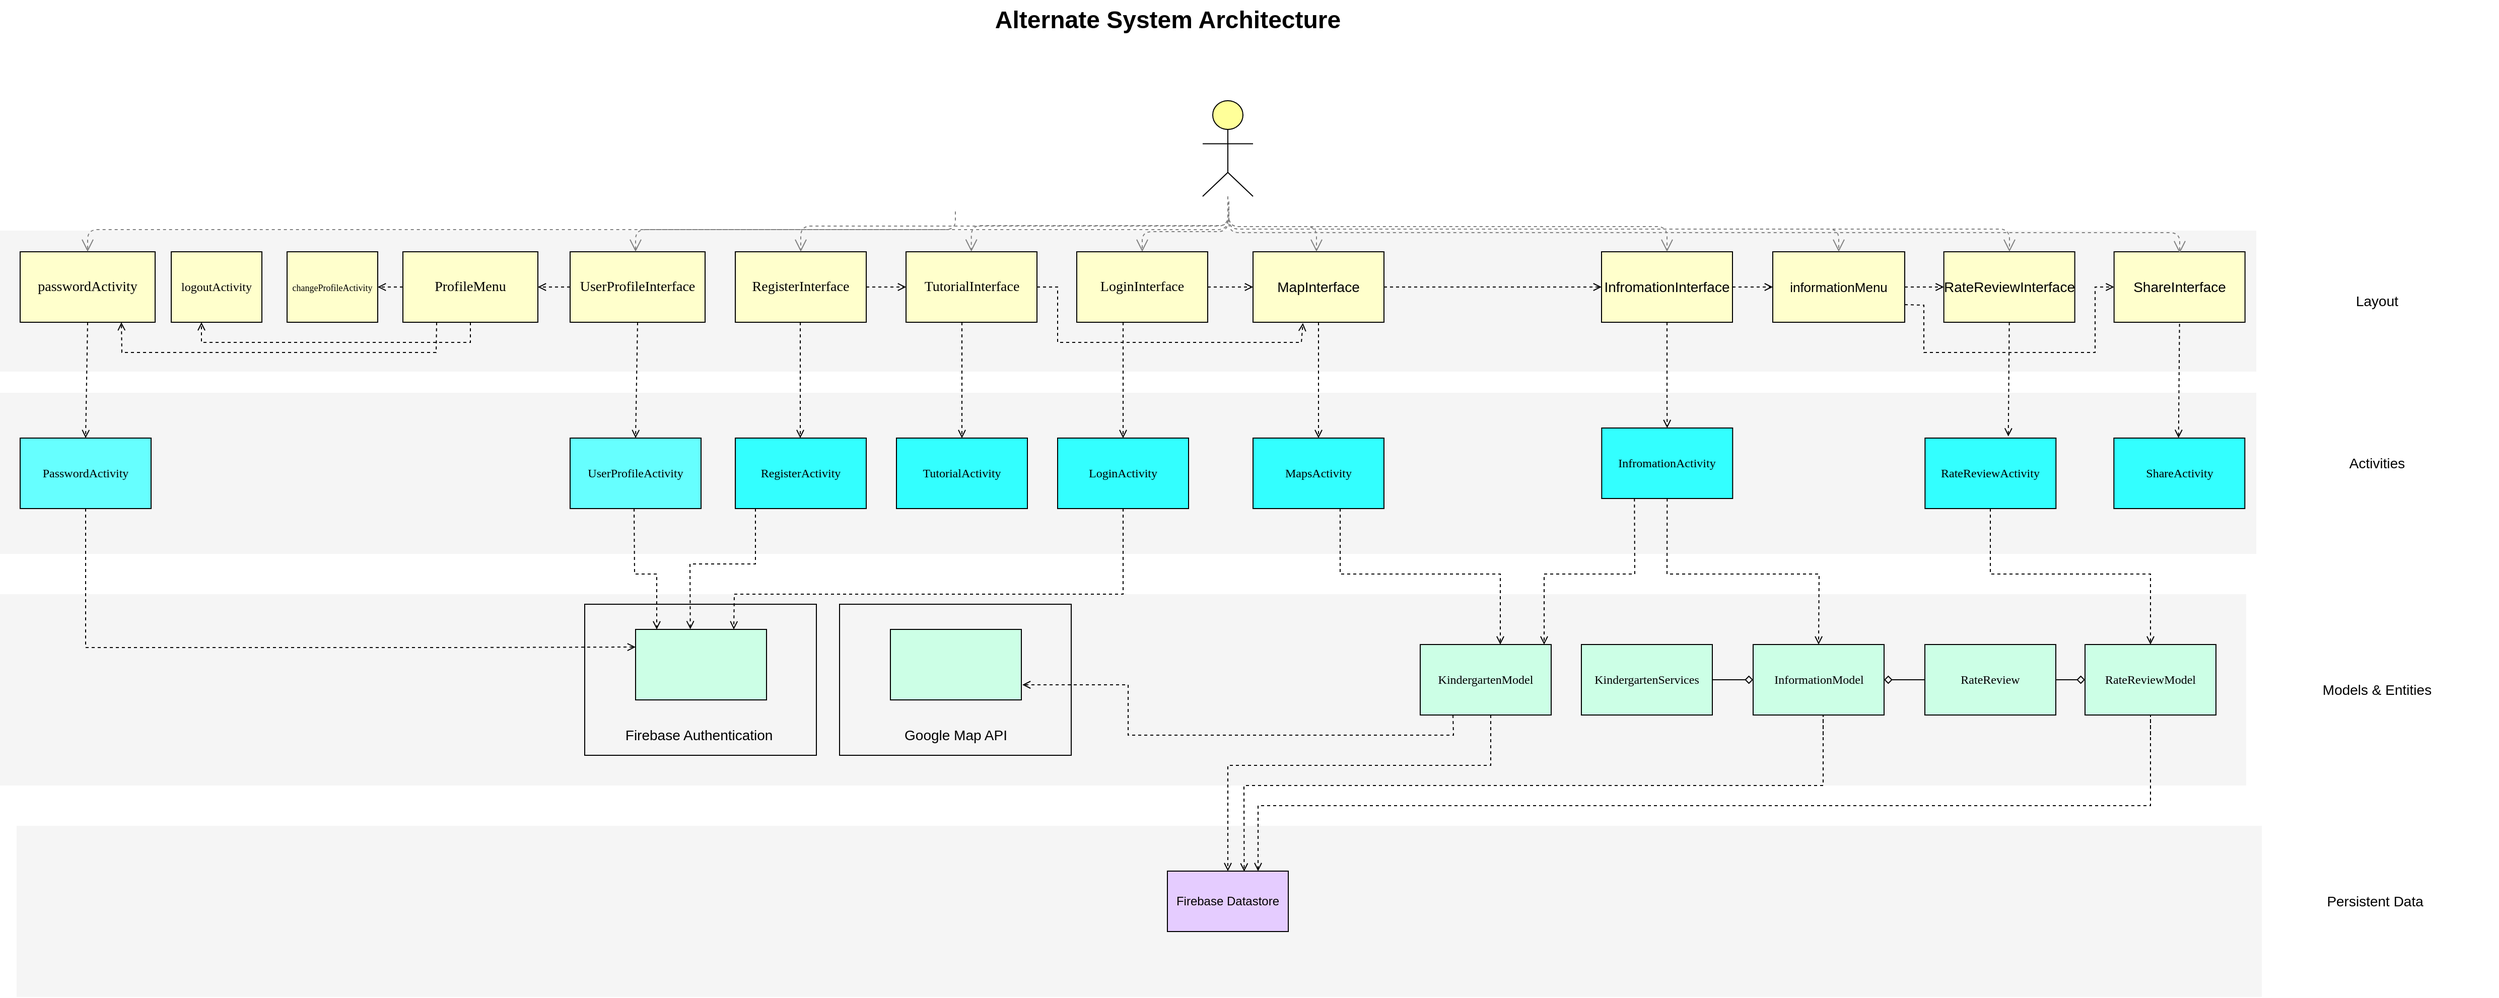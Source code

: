 <mxfile version="12.1.9" type="device" pages="1"><diagram name="Page-1" id="44bbcf24-548e-d532-59d3-359de5b44cbb"><mxGraphModel dx="3134.5" dy="747" grid="1" gridSize="10" guides="1" tooltips="1" connect="1" arrows="1" fold="1" page="1" pageScale="1.5" pageWidth="1169" pageHeight="826" background="none" math="0" shadow="0"><root><mxCell id="0" style=";html=1;"/><mxCell id="1" style=";html=1;" parent="0"/><mxCell id="6eae4fabf1afb631-36" value="" style="whiteSpace=wrap;html=1;strokeColor=none;strokeWidth=1;fillColor=#f5f5f5;fontSize=14;" parent="1" vertex="1"><mxGeometry x="-1700" y="670" width="2230" height="190" as="geometry"/></mxCell><mxCell id="6eae4fabf1afb631-35" value="" style="whiteSpace=wrap;html=1;strokeColor=none;strokeWidth=1;fillColor=#f5f5f5;fontSize=14;" parent="1" vertex="1"><mxGeometry x="-1700" y="470" width="2240" height="160" as="geometry"/></mxCell><mxCell id="6eae4fabf1afb631-34" value="" style="whiteSpace=wrap;html=1;strokeColor=none;strokeWidth=1;fillColor=#f5f5f5;fontSize=14;" parent="1" vertex="1"><mxGeometry x="-1700" y="309" width="2240" height="140" as="geometry"/></mxCell><mxCell id="6eae4fabf1afb631-29" value="Models &amp;amp; Entities" style="text;html=1;strokeColor=none;fillColor=none;align=center;verticalAlign=middle;whiteSpace=wrap;fontSize=14;" parent="1" vertex="1"><mxGeometry x="540" y="755" width="240" height="20" as="geometry"/></mxCell><mxCell id="6eae4fabf1afb631-30" value="Activities" style="text;html=1;strokeColor=none;fillColor=none;align=center;verticalAlign=middle;whiteSpace=wrap;fontSize=14;" parent="1" vertex="1"><mxGeometry x="540" y="530" width="240" height="20" as="geometry"/></mxCell><mxCell id="6eae4fabf1afb631-31" value="Layout" style="text;html=1;strokeColor=none;fillColor=none;align=center;verticalAlign=middle;whiteSpace=wrap;fontSize=14;" parent="1" vertex="1"><mxGeometry x="540" y="369" width="240" height="20" as="geometry"/></mxCell><mxCell id="6eae4fabf1afb631-33" style="edgeStyle=elbowEdgeStyle;rounded=1;elbow=vertical;html=1;dashed=1;startSize=10;endArrow=open;endFill=0;endSize=10;jettySize=auto;orthogonalLoop=1;strokeColor=#808080;fontSize=14;entryX=0.5;entryY=0;entryDx=0;entryDy=0;" parent="1" source="6eae4fabf1afb631-32" target="SpVC3gz6HpCtLTdUxY2t-2" edge="1"><mxGeometry relative="1" as="geometry"><mxPoint x="-648.5" y="330" as="targetPoint"/><Array as="points"><mxPoint x="-520" y="310"/></Array></mxGeometry></mxCell><mxCell id="6eae4fabf1afb631-32" value="" style="html=1;whiteSpace=wrap;fillColor=#ffff99;strokeColor=#000000;shape=mxgraph.archimate3.actor;fontSize=14;" parent="1" vertex="1"><mxGeometry x="-506" y="180" width="50" height="95" as="geometry"/></mxCell><mxCell id="6eae4fabf1afb631-37" value="Alternate System Architecture" style="text;strokeColor=none;fillColor=none;html=1;fontSize=24;fontStyle=1;verticalAlign=middle;align=center;" parent="1" vertex="1"><mxGeometry x="-1336" y="80" width="1590" height="40" as="geometry"/></mxCell><mxCell id="SpVC3gz6HpCtLTdUxY2t-2" value="&lt;span style=&quot;font-family: &amp;#34;times new roman&amp;#34; ; white-space: normal&quot;&gt;&lt;font style=&quot;font-size: 14px&quot;&gt;LoginInterface&lt;/font&gt;&lt;/span&gt;" style="rounded=0;whiteSpace=wrap;html=1;fillColor=#FFFFCC;strokeColor=#000000;" parent="1" vertex="1"><mxGeometry x="-631" y="330" width="130" height="70" as="geometry"/></mxCell><mxCell id="SpVC3gz6HpCtLTdUxY2t-3" value="&lt;font style=&quot;font-size: 14px&quot;&gt;MapInterface&lt;/font&gt;" style="rounded=0;whiteSpace=wrap;html=1;fillColor=#FFFFCC;strokeColor=#000000;" parent="1" vertex="1"><mxGeometry x="-456" y="330" width="130" height="70" as="geometry"/></mxCell><mxCell id="SpVC3gz6HpCtLTdUxY2t-6" value="&lt;font style=&quot;font-size: 14px&quot;&gt;InfromationInterface&lt;/font&gt;" style="rounded=0;whiteSpace=wrap;html=1;fillColor=#FFFFCC;strokeColor=#000000;" parent="1" vertex="1"><mxGeometry x="-110" y="330" width="130" height="70" as="geometry"/></mxCell><mxCell id="SpVC3gz6HpCtLTdUxY2t-7" value="&lt;font style=&quot;font-size: 13px&quot;&gt;informationMenu&lt;/font&gt;" style="rounded=0;whiteSpace=wrap;html=1;fillColor=#FFFFCC;strokeColor=#000000;" parent="1" vertex="1"><mxGeometry x="60" y="330" width="131" height="70" as="geometry"/></mxCell><mxCell id="SpVC3gz6HpCtLTdUxY2t-8" value="&lt;font face=&quot;Times New Roman&quot;&gt;&lt;span style=&quot;font-size: 14px&quot;&gt;RegisterInterface&lt;/span&gt;&lt;/font&gt;" style="rounded=0;whiteSpace=wrap;html=1;fillColor=#FFFFCC;strokeColor=#000000;" parent="1" vertex="1"><mxGeometry x="-970" y="330" width="130" height="70" as="geometry"/></mxCell><mxCell id="SpVC3gz6HpCtLTdUxY2t-11" value="&lt;font style=&quot;font-size: 14px&quot;&gt;UserProfileInterface&lt;/font&gt;" style="rounded=0;whiteSpace=wrap;html=1;fillColor=#FFFFCC;strokeColor=#000000;fontFamily=Times New Roman;" parent="1" vertex="1"><mxGeometry x="-1134" y="330" width="134" height="70" as="geometry"/></mxCell><mxCell id="SpVC3gz6HpCtLTdUxY2t-17" style="edgeStyle=elbowEdgeStyle;rounded=1;elbow=vertical;html=1;dashed=1;startSize=10;endArrow=open;endFill=0;endSize=10;jettySize=auto;orthogonalLoop=1;strokeColor=#808080;fontSize=14;entryX=0.5;entryY=0;entryDx=0;entryDy=0;" parent="1" source="6eae4fabf1afb631-32" target="SpVC3gz6HpCtLTdUxY2t-8" edge="1"><mxGeometry relative="1" as="geometry"><mxPoint x="-660.5" y="271.5" as="sourcePoint"/><mxPoint x="-920" y="326.5" as="targetPoint"/><Array as="points"><mxPoint x="-929.5" y="304.5"/></Array></mxGeometry></mxCell><mxCell id="SpVC3gz6HpCtLTdUxY2t-18" style="edgeStyle=elbowEdgeStyle;rounded=1;elbow=vertical;html=1;dashed=1;startSize=10;endArrow=open;endFill=0;endSize=10;jettySize=auto;orthogonalLoop=1;strokeColor=#808080;fontSize=14;entryX=0.5;entryY=0;entryDx=0;entryDy=0;" parent="1" source="6eae4fabf1afb631-32" edge="1"><mxGeometry relative="1" as="geometry"><mxPoint x="-809.5" y="275" as="sourcePoint"/><mxPoint x="-1069" y="330" as="targetPoint"/><Array as="points"><mxPoint x="-1078.5" y="308"/></Array></mxGeometry></mxCell><mxCell id="SpVC3gz6HpCtLTdUxY2t-25" style="edgeStyle=elbowEdgeStyle;rounded=1;elbow=vertical;html=1;dashed=1;startSize=10;endArrow=open;endFill=0;endSize=10;jettySize=auto;orthogonalLoop=1;strokeColor=#808080;fontSize=14;entryX=0.5;entryY=0;entryDx=0;entryDy=0;" parent="1" edge="1"><mxGeometry relative="1" as="geometry"><mxPoint x="-480" y="280" as="sourcePoint"/><mxPoint x="-45" y="330" as="targetPoint"/><Array as="points"/></mxGeometry></mxCell><mxCell id="SpVC3gz6HpCtLTdUxY2t-26" style="edgeStyle=elbowEdgeStyle;rounded=1;elbow=vertical;html=1;dashed=1;startSize=10;endArrow=open;endFill=0;endSize=10;jettySize=auto;orthogonalLoop=1;strokeColor=#808080;fontSize=14;entryX=0.5;entryY=0;entryDx=0;entryDy=0;" parent="1" target="SpVC3gz6HpCtLTdUxY2t-7" edge="1"><mxGeometry relative="1" as="geometry"><mxPoint x="-480" y="285" as="sourcePoint"/><mxPoint x="106.5" y="330" as="targetPoint"/><Array as="points"/></mxGeometry></mxCell><mxCell id="SpVC3gz6HpCtLTdUxY2t-30" value="" style="endArrow=open;html=1;fontFamily=Times New Roman;exitX=1;exitY=0.5;exitDx=0;exitDy=0;entryX=0;entryY=0.5;entryDx=0;entryDy=0;endFill=0;dashed=1;" parent="1" source="SpVC3gz6HpCtLTdUxY2t-2" target="SpVC3gz6HpCtLTdUxY2t-3" edge="1"><mxGeometry width="50" height="50" relative="1" as="geometry"><mxPoint x="-680" y="390" as="sourcePoint"/><mxPoint x="-630" y="340" as="targetPoint"/></mxGeometry></mxCell><mxCell id="SpVC3gz6HpCtLTdUxY2t-35" value="" style="endArrow=open;html=1;fontFamily=Times New Roman;entryX=0;entryY=0.5;entryDx=0;entryDy=0;endFill=0;dashed=1;exitX=1;exitY=0.5;exitDx=0;exitDy=0;" parent="1" source="SpVC3gz6HpCtLTdUxY2t-6" target="SpVC3gz6HpCtLTdUxY2t-7" edge="1"><mxGeometry width="50" height="50" relative="1" as="geometry"><mxPoint x="20" y="365" as="sourcePoint"/><mxPoint x="-100" y="379" as="targetPoint"/></mxGeometry></mxCell><mxCell id="SpVC3gz6HpCtLTdUxY2t-37" value="" style="endArrow=open;html=1;dashed=1;fontFamily=Times New Roman;entryX=0.381;entryY=1.01;entryDx=0;entryDy=0;exitX=1;exitY=0.5;exitDx=0;exitDy=0;endFill=0;rounded=0;entryPerimeter=0;" parent="1" source="Uo9-FVcWX413zigEfYaq-47" target="SpVC3gz6HpCtLTdUxY2t-3" edge="1"><mxGeometry width="50" height="50" relative="1" as="geometry"><mxPoint x="-870" y="390" as="sourcePoint"/><mxPoint x="-820" y="340" as="targetPoint"/><Array as="points"><mxPoint x="-650" y="365"/><mxPoint x="-650" y="420"/><mxPoint x="-581" y="420"/><mxPoint x="-408" y="420"/></Array></mxGeometry></mxCell><mxCell id="SpVC3gz6HpCtLTdUxY2t-38" value="UserProfileActivity" style="rounded=0;whiteSpace=wrap;html=1;fillColor=#66FFFF;strokeColor=#000000;fontFamily=Times New Roman;" parent="1" vertex="1"><mxGeometry x="-1134" y="515" width="130" height="70" as="geometry"/></mxCell><mxCell id="SpVC3gz6HpCtLTdUxY2t-39" value="RegisterActivity" style="rounded=0;whiteSpace=wrap;html=1;fillColor=#33FFFF;strokeColor=#000000;fontFamily=Times New Roman;" parent="1" vertex="1"><mxGeometry x="-970" y="515" width="130" height="70" as="geometry"/></mxCell><mxCell id="SpVC3gz6HpCtLTdUxY2t-40" value="LoginActivity" style="rounded=0;whiteSpace=wrap;html=1;fillColor=#33FFFF;strokeColor=#000000;fontFamily=Times New Roman;" parent="1" vertex="1"><mxGeometry x="-650" y="515" width="130" height="70" as="geometry"/></mxCell><mxCell id="SpVC3gz6HpCtLTdUxY2t-41" value="MapsActivity" style="rounded=0;whiteSpace=wrap;html=1;fillColor=#33FFFF;strokeColor=#000000;fontFamily=Times New Roman;" parent="1" vertex="1"><mxGeometry x="-456" y="515" width="130" height="70" as="geometry"/></mxCell><mxCell id="SpVC3gz6HpCtLTdUxY2t-44" value="InfromationActivity" style="rounded=0;whiteSpace=wrap;html=1;fillColor=#33FFFF;strokeColor=#000000;fontFamily=Times New Roman;" parent="1" vertex="1"><mxGeometry x="-109.833" y="505" width="130" height="70" as="geometry"/></mxCell><mxCell id="SpVC3gz6HpCtLTdUxY2t-45" value="RateReviewActivity" style="rounded=0;whiteSpace=wrap;html=1;fillColor=#33FFFF;strokeColor=#000000;fontFamily=Times New Roman;" parent="1" vertex="1"><mxGeometry x="211.167" y="515" width="130" height="70" as="geometry"/></mxCell><mxCell id="SpVC3gz6HpCtLTdUxY2t-46" value="" style="endArrow=open;html=1;dashed=1;fontFamily=Times New Roman;entryX=0.5;entryY=0;entryDx=0;entryDy=0;exitX=0.5;exitY=1;exitDx=0;exitDy=0;endFill=0;" parent="1" source="SpVC3gz6HpCtLTdUxY2t-11" target="SpVC3gz6HpCtLTdUxY2t-38" edge="1"><mxGeometry width="50" height="50" relative="1" as="geometry"><mxPoint x="-1100" y="440" as="sourcePoint"/><mxPoint x="-1050" y="390" as="targetPoint"/></mxGeometry></mxCell><mxCell id="SpVC3gz6HpCtLTdUxY2t-47" value="" style="endArrow=open;html=1;dashed=1;fontFamily=Times New Roman;entryX=0.5;entryY=0;entryDx=0;entryDy=0;exitX=0.5;exitY=1;exitDx=0;exitDy=0;endFill=0;" parent="1" edge="1"><mxGeometry width="50" height="50" relative="1" as="geometry"><mxPoint x="-905.5" y="400" as="sourcePoint"/><mxPoint x="-905.5" y="515" as="targetPoint"/></mxGeometry></mxCell><mxCell id="SpVC3gz6HpCtLTdUxY2t-48" value="" style="endArrow=open;html=1;dashed=1;fontFamily=Times New Roman;entryX=0.5;entryY=0;entryDx=0;entryDy=0;endFill=0;rounded=0;" parent="1" edge="1" target="SpVC3gz6HpCtLTdUxY2t-40"><mxGeometry width="50" height="50" relative="1" as="geometry"><mxPoint x="-585" y="400" as="sourcePoint"/><mxPoint x="-741.5" y="515" as="targetPoint"/><Array as="points"/></mxGeometry></mxCell><mxCell id="SpVC3gz6HpCtLTdUxY2t-49" value="" style="endArrow=open;html=1;dashed=1;fontFamily=Times New Roman;entryX=0.5;entryY=0;entryDx=0;entryDy=0;exitX=0.5;exitY=1;exitDx=0;exitDy=0;endFill=0;rounded=0;" parent="1" target="SpVC3gz6HpCtLTdUxY2t-41" edge="1" source="SpVC3gz6HpCtLTdUxY2t-3"><mxGeometry width="50" height="50" relative="1" as="geometry"><mxPoint x="-556.5" y="400" as="sourcePoint"/><mxPoint x="-556.5" y="515" as="targetPoint"/><Array as="points"/></mxGeometry></mxCell><mxCell id="SpVC3gz6HpCtLTdUxY2t-60" value="" style="endArrow=open;html=1;dashed=1;fontFamily=Times New Roman;endFill=0;exitX=0.5;exitY=1;exitDx=0;exitDy=0;rounded=0;entryX=0.5;entryY=0;entryDx=0;entryDy=0;" parent="1" source="SpVC3gz6HpCtLTdUxY2t-6" edge="1" target="SpVC3gz6HpCtLTdUxY2t-44"><mxGeometry width="50" height="50" relative="1" as="geometry"><mxPoint x="104.5" y="400" as="sourcePoint"/><mxPoint x="104.5" y="514" as="targetPoint"/><Array as="points"><mxPoint x="-45" y="480"/></Array></mxGeometry></mxCell><mxCell id="SpVC3gz6HpCtLTdUxY2t-62" value="" style="endArrow=open;html=1;dashed=1;fontFamily=Times New Roman;endFill=0;rounded=0;exitX=0.5;exitY=1;exitDx=0;exitDy=0;entryX=0.636;entryY=-0.024;entryDx=0;entryDy=0;entryPerimeter=0;" parent="1" edge="1" target="SpVC3gz6HpCtLTdUxY2t-45" source="Uo9-FVcWX413zigEfYaq-63"><mxGeometry width="50" height="50" relative="1" as="geometry"><mxPoint x="191" y="390" as="sourcePoint"/><mxPoint x="275.5" y="515" as="targetPoint"/><Array as="points"/></mxGeometry></mxCell><mxCell id="SpVC3gz6HpCtLTdUxY2t-71" value="KindergartenModel" style="rounded=0;whiteSpace=wrap;html=1;fillColor=#CCFFE6;strokeColor=#000000;fontFamily=Times New Roman;" parent="1" vertex="1"><mxGeometry x="-290" y="720" width="130" height="70" as="geometry"/></mxCell><mxCell id="SpVC3gz6HpCtLTdUxY2t-73" value="InformationModel" style="rounded=0;whiteSpace=wrap;html=1;fillColor=#CCFFE6;strokeColor=#000000;fontFamily=Times New Roman;" parent="1" vertex="1"><mxGeometry x="40.5" y="720" width="130" height="70" as="geometry"/></mxCell><mxCell id="SpVC3gz6HpCtLTdUxY2t-74" value="RateReview" style="rounded=0;whiteSpace=wrap;html=1;fillColor=#CCFFE6;strokeColor=#000000;fontFamily=Times New Roman;" parent="1" vertex="1"><mxGeometry x="211" y="720" width="130" height="70" as="geometry"/></mxCell><mxCell id="IMlPqAaCap8yfcJgRD1g-1" value="" style="whiteSpace=wrap;html=1;strokeColor=none;strokeWidth=1;fillColor=#f5f5f5;fontSize=14;" parent="1" vertex="1"><mxGeometry x="-1683.5" y="900" width="2229" height="170" as="geometry"/></mxCell><mxCell id="IMlPqAaCap8yfcJgRD1g-2" value="Firebase Datastore" style="rounded=0;whiteSpace=wrap;html=1;fillColor=#E5CCFF;" parent="1" vertex="1"><mxGeometry x="-541" y="945" width="120" height="60" as="geometry"/></mxCell><mxCell id="IMlPqAaCap8yfcJgRD1g-4" value="" style="endArrow=open;html=1;dashed=1;fontFamily=Times New Roman;entryX=0.25;entryY=0;entryDx=0;entryDy=0;endFill=0;rounded=0;" parent="1" edge="1"><mxGeometry width="50" height="50" relative="1" as="geometry"><mxPoint x="-220" y="790" as="sourcePoint"/><mxPoint x="-481" y="945" as="targetPoint"/><Array as="points"><mxPoint x="-220" y="840"/><mxPoint x="-390" y="840"/><mxPoint x="-481" y="840"/></Array></mxGeometry></mxCell><mxCell id="IMlPqAaCap8yfcJgRD1g-5" value="" style="endArrow=open;html=1;dashed=1;fontFamily=Times New Roman;entryX=0.635;entryY=0.006;entryDx=0;entryDy=0;endFill=0;rounded=0;entryPerimeter=0;" parent="1" target="IMlPqAaCap8yfcJgRD1g-2" edge="1"><mxGeometry width="50" height="50" relative="1" as="geometry"><mxPoint x="110" y="810" as="sourcePoint"/><mxPoint x="-151" y="965" as="targetPoint"/><Array as="points"><mxPoint x="110" y="790"/><mxPoint x="110" y="810"/><mxPoint x="110" y="860"/><mxPoint x="-60" y="860"/><mxPoint x="-465" y="860"/></Array></mxGeometry></mxCell><mxCell id="Uo9-FVcWX413zigEfYaq-1" value="Persistent Data&amp;nbsp;" style="text;html=1;strokeColor=none;fillColor=none;align=center;verticalAlign=middle;whiteSpace=wrap;fontSize=14;" vertex="1" parent="1"><mxGeometry x="540" y="965" width="240" height="20" as="geometry"/></mxCell><mxCell id="Uo9-FVcWX413zigEfYaq-8" value="" style="whiteSpace=wrap;html=1;strokeColor=#000000;strokeWidth=1;fillColor=#f5f5f5;fontSize=14;perimeterSpacing=0;" vertex="1" parent="1"><mxGeometry x="-1119.5" y="680" width="230" height="150" as="geometry"/></mxCell><mxCell id="Uo9-FVcWX413zigEfYaq-9" value="Firebase Authentication&amp;nbsp;" style="text;html=1;strokeColor=none;fillColor=none;align=center;verticalAlign=middle;whiteSpace=wrap;fontSize=14;" vertex="1" parent="1"><mxGeometry x="-1124.5" y="800" width="240" height="20" as="geometry"/></mxCell><mxCell id="Uo9-FVcWX413zigEfYaq-11" value="" style="rounded=0;whiteSpace=wrap;html=1;fillColor=#CCFFE6;strokeColor=#000000;fontFamily=Times New Roman;" vertex="1" parent="1"><mxGeometry x="-1069" y="705" width="130" height="70" as="geometry"/></mxCell><mxCell id="Uo9-FVcWX413zigEfYaq-12" value="" style="endArrow=open;html=1;dashed=1;fontFamily=Times New Roman;exitX=0.5;exitY=1;exitDx=0;exitDy=0;endFill=0;rounded=0;" edge="1" parent="1"><mxGeometry width="50" height="50" relative="1" as="geometry"><mxPoint x="-1070.5" y="585" as="sourcePoint"/><mxPoint x="-1048" y="705" as="targetPoint"/><Array as="points"><mxPoint x="-1070" y="650"/><mxPoint x="-1048" y="650"/></Array></mxGeometry></mxCell><mxCell id="Uo9-FVcWX413zigEfYaq-13" value="" style="endArrow=open;html=1;dashed=1;fontFamily=Times New Roman;entryX=0.418;entryY=-0.003;entryDx=0;entryDy=0;exitX=0.5;exitY=1;exitDx=0;exitDy=0;endFill=0;entryPerimeter=0;rounded=0;" edge="1" parent="1" target="Uo9-FVcWX413zigEfYaq-11"><mxGeometry width="50" height="50" relative="1" as="geometry"><mxPoint x="-950" y="585" as="sourcePoint"/><mxPoint x="-950" y="700" as="targetPoint"/><Array as="points"><mxPoint x="-950" y="640"/><mxPoint x="-1015" y="640"/></Array></mxGeometry></mxCell><mxCell id="Uo9-FVcWX413zigEfYaq-14" value="" style="endArrow=open;html=1;dashed=1;fontFamily=Times New Roman;endFill=0;rounded=0;entryX=0.75;entryY=0;entryDx=0;entryDy=0;exitX=0.5;exitY=1;exitDx=0;exitDy=0;" edge="1" parent="1" source="SpVC3gz6HpCtLTdUxY2t-40" target="Uo9-FVcWX413zigEfYaq-11"><mxGeometry width="50" height="50" relative="1" as="geometry"><mxPoint x="-752" y="580" as="sourcePoint"/><mxPoint x="-938.66" y="703.79" as="targetPoint"/><Array as="points"><mxPoint x="-585" y="670"/><mxPoint x="-752" y="670"/><mxPoint x="-874" y="670"/><mxPoint x="-971" y="670"/></Array></mxGeometry></mxCell><mxCell id="Uo9-FVcWX413zigEfYaq-18" value="" style="whiteSpace=wrap;html=1;strokeColor=#000000;strokeWidth=1;fillColor=#f5f5f5;fontSize=14;perimeterSpacing=0;" vertex="1" parent="1"><mxGeometry x="-866.5" y="680" width="230" height="150" as="geometry"/></mxCell><mxCell id="Uo9-FVcWX413zigEfYaq-19" value="Google Map API" style="text;html=1;strokeColor=none;fillColor=none;align=center;verticalAlign=middle;whiteSpace=wrap;fontSize=14;" vertex="1" parent="1"><mxGeometry x="-871" y="800" width="240" height="20" as="geometry"/></mxCell><mxCell id="Uo9-FVcWX413zigEfYaq-20" value="" style="rounded=0;whiteSpace=wrap;html=1;fillColor=#CCFFE6;strokeColor=#000000;fontFamily=Times New Roman;" vertex="1" parent="1"><mxGeometry x="-816" y="705" width="130" height="70" as="geometry"/></mxCell><mxCell id="Uo9-FVcWX413zigEfYaq-24" value="KindergartenServices" style="rounded=0;whiteSpace=wrap;html=1;fillColor=#CCFFE6;strokeColor=#000000;fontFamily=Times New Roman;" vertex="1" parent="1"><mxGeometry x="-130" y="720" width="130" height="70" as="geometry"/></mxCell><mxCell id="Uo9-FVcWX413zigEfYaq-25" value="" style="endArrow=diamond;html=1;fontFamily=Times New Roman;exitX=1;exitY=0.5;exitDx=0;exitDy=0;endFill=0;entryX=0;entryY=0.5;entryDx=0;entryDy=0;" edge="1" parent="1" source="Uo9-FVcWX413zigEfYaq-24" target="SpVC3gz6HpCtLTdUxY2t-73"><mxGeometry width="50" height="50" relative="1" as="geometry"><mxPoint x="19.5" y="827.5" as="sourcePoint"/><mxPoint x="19.5" y="692.5" as="targetPoint"/></mxGeometry></mxCell><mxCell id="Uo9-FVcWX413zigEfYaq-26" value="" style="endArrow=diamond;html=1;fontFamily=Times New Roman;exitX=0;exitY=0.5;exitDx=0;exitDy=0;endFill=0;entryX=1;entryY=0.5;entryDx=0;entryDy=0;" edge="1" parent="1" source="SpVC3gz6HpCtLTdUxY2t-74" target="SpVC3gz6HpCtLTdUxY2t-73"><mxGeometry width="50" height="50" relative="1" as="geometry"><mxPoint x="190" y="877.5" as="sourcePoint"/><mxPoint x="190" y="742.5" as="targetPoint"/></mxGeometry></mxCell><mxCell id="Uo9-FVcWX413zigEfYaq-27" value="" style="endArrow=open;html=1;dashed=1;fontFamily=Times New Roman;entryX=0.5;entryY=0;entryDx=0;entryDy=0;exitX=0.5;exitY=1;exitDx=0;exitDy=0;endFill=0;rounded=0;" edge="1" parent="1" source="SpVC3gz6HpCtLTdUxY2t-44" target="SpVC3gz6HpCtLTdUxY2t-73"><mxGeometry width="50" height="50" relative="1" as="geometry"><mxPoint x="104" y="585" as="sourcePoint"/><mxPoint x="104" y="700" as="targetPoint"/><Array as="points"><mxPoint x="-45" y="650"/><mxPoint x="106" y="650"/></Array></mxGeometry></mxCell><mxCell id="Uo9-FVcWX413zigEfYaq-29" value="RateReviewModel" style="rounded=0;whiteSpace=wrap;html=1;fillColor=#CCFFE6;strokeColor=#000000;fontFamily=Times New Roman;" vertex="1" parent="1"><mxGeometry x="370" y="720" width="130" height="70" as="geometry"/></mxCell><mxCell id="Uo9-FVcWX413zigEfYaq-30" value="" style="endArrow=open;html=1;dashed=1;fontFamily=Times New Roman;entryX=0.5;entryY=0;entryDx=0;entryDy=0;exitX=0.5;exitY=1;exitDx=0;exitDy=0;endFill=0;rounded=0;" edge="1" parent="1" target="Uo9-FVcWX413zigEfYaq-29"><mxGeometry width="50" height="50" relative="1" as="geometry"><mxPoint x="276" y="585" as="sourcePoint"/><mxPoint x="277.5" y="720" as="targetPoint"/><Array as="points"><mxPoint x="276" y="650"/><mxPoint x="435" y="650"/></Array></mxGeometry></mxCell><mxCell id="Uo9-FVcWX413zigEfYaq-31" value="" style="endArrow=open;html=1;dashed=1;endFill=0;exitX=0.25;exitY=1;exitDx=0;exitDy=0;rounded=0;" edge="1" parent="1" source="SpVC3gz6HpCtLTdUxY2t-71"><mxGeometry width="50" height="50" relative="1" as="geometry"><mxPoint x="-490" y="810" as="sourcePoint"/><mxPoint x="-685" y="760" as="targetPoint"/><Array as="points"><mxPoint x="-257" y="810"/><mxPoint x="-580" y="810"/><mxPoint x="-580" y="760"/></Array></mxGeometry></mxCell><mxCell id="Uo9-FVcWX413zigEfYaq-35" value="" style="endArrow=diamond;html=1;fontFamily=Times New Roman;endFill=0;entryX=0;entryY=0.5;entryDx=0;entryDy=0;exitX=1;exitY=0.5;exitDx=0;exitDy=0;" edge="1" parent="1" source="SpVC3gz6HpCtLTdUxY2t-74" target="Uo9-FVcWX413zigEfYaq-29"><mxGeometry width="50" height="50" relative="1" as="geometry"><mxPoint x="340" y="760" as="sourcePoint"/><mxPoint x="180.5" y="765" as="targetPoint"/></mxGeometry></mxCell><mxCell id="Uo9-FVcWX413zigEfYaq-36" value="" style="endArrow=open;html=1;dashed=1;fontFamily=Times New Roman;entryX=0.75;entryY=0;entryDx=0;entryDy=0;endFill=0;rounded=0;" edge="1" parent="1" target="IMlPqAaCap8yfcJgRD1g-2"><mxGeometry width="50" height="50" relative="1" as="geometry"><mxPoint x="435" y="810" as="sourcePoint"/><mxPoint x="-139.8" y="945.36" as="targetPoint"/><Array as="points"><mxPoint x="435" y="790"/><mxPoint x="435" y="810"/><mxPoint x="435" y="880"/><mxPoint x="-451" y="880"/></Array></mxGeometry></mxCell><mxCell id="Uo9-FVcWX413zigEfYaq-46" style="edgeStyle=elbowEdgeStyle;rounded=1;elbow=vertical;html=1;dashed=1;startSize=10;endArrow=open;endFill=0;endSize=10;jettySize=auto;orthogonalLoop=1;strokeColor=#808080;fontSize=14;entryX=0.5;entryY=0;entryDx=0;entryDy=0;" edge="1" parent="1"><mxGeometry relative="1" as="geometry"><mxPoint x="-480" y="280" as="sourcePoint"/><mxPoint x="-393" y="330" as="targetPoint"/><Array as="points"/></mxGeometry></mxCell><mxCell id="Uo9-FVcWX413zigEfYaq-47" value="&lt;span style=&quot;font-family: &amp;#34;times new roman&amp;#34; ; white-space: normal&quot;&gt;&lt;font style=&quot;font-size: 14px&quot;&gt;TutorialInterface&lt;/font&gt;&lt;/span&gt;" style="rounded=0;whiteSpace=wrap;html=1;fillColor=#FFFFCC;strokeColor=#000000;" vertex="1" parent="1"><mxGeometry x="-800.5" y="330" width="130" height="70" as="geometry"/></mxCell><mxCell id="Uo9-FVcWX413zigEfYaq-48" value="" style="endArrow=open;html=1;fontFamily=Times New Roman;exitX=1;exitY=0.5;exitDx=0;exitDy=0;entryX=0;entryY=0.5;entryDx=0;entryDy=0;endFill=0;dashed=1;" edge="1" parent="1" source="SpVC3gz6HpCtLTdUxY2t-8" target="Uo9-FVcWX413zigEfYaq-47"><mxGeometry width="50" height="50" relative="1" as="geometry"><mxPoint x="-491" y="375" as="sourcePoint"/><mxPoint x="-448" y="375" as="targetPoint"/></mxGeometry></mxCell><mxCell id="Uo9-FVcWX413zigEfYaq-49" value="TutorialActivity" style="rounded=0;whiteSpace=wrap;html=1;fillColor=#33FFFF;strokeColor=#000000;fontFamily=Times New Roman;" vertex="1" parent="1"><mxGeometry x="-810" y="515" width="130" height="70" as="geometry"/></mxCell><mxCell id="Uo9-FVcWX413zigEfYaq-51" value="" style="endArrow=open;html=1;dashed=1;fontFamily=Times New Roman;entryX=0.5;entryY=0;entryDx=0;entryDy=0;exitX=0.5;exitY=1;exitDx=0;exitDy=0;endFill=0;" edge="1" parent="1"><mxGeometry width="50" height="50" relative="1" as="geometry"><mxPoint x="-745" y="400" as="sourcePoint"/><mxPoint x="-745" y="515" as="targetPoint"/></mxGeometry></mxCell><mxCell id="Uo9-FVcWX413zigEfYaq-52" style="edgeStyle=elbowEdgeStyle;rounded=1;elbow=vertical;html=1;dashed=1;startSize=10;endArrow=open;endFill=0;endSize=10;jettySize=auto;orthogonalLoop=1;strokeColor=#808080;fontSize=14;entryX=0.5;entryY=0;entryDx=0;entryDy=0;" edge="1" parent="1"><mxGeometry relative="1" as="geometry"><mxPoint x="-480" y="280" as="sourcePoint"/><mxPoint x="-735.667" y="329.833" as="targetPoint"/><Array as="points"><mxPoint x="-760" y="304"/></Array></mxGeometry></mxCell><mxCell id="Uo9-FVcWX413zigEfYaq-53" value="" style="endArrow=open;html=1;fontFamily=Times New Roman;exitX=1;exitY=0.5;exitDx=0;exitDy=0;entryX=0;entryY=0.5;entryDx=0;entryDy=0;endFill=0;dashed=1;" edge="1" parent="1" source="SpVC3gz6HpCtLTdUxY2t-3" target="SpVC3gz6HpCtLTdUxY2t-6"><mxGeometry width="50" height="50" relative="1" as="geometry"><mxPoint x="-491" y="375" as="sourcePoint"/><mxPoint x="-446" y="375" as="targetPoint"/></mxGeometry></mxCell><mxCell id="Uo9-FVcWX413zigEfYaq-55" value="" style="endArrow=open;html=1;dashed=1;fontFamily=Times New Roman;entryX=0.5;entryY=0;entryDx=0;entryDy=0;exitX=0.5;exitY=1;exitDx=0;exitDy=0;endFill=0;rounded=0;" edge="1" parent="1"><mxGeometry width="50" height="50" relative="1" as="geometry"><mxPoint x="-369.5" y="585" as="sourcePoint"/><mxPoint x="-210.5" y="720" as="targetPoint"/><Array as="points"><mxPoint x="-369.5" y="650"/><mxPoint x="-210.5" y="650"/></Array></mxGeometry></mxCell><mxCell id="Uo9-FVcWX413zigEfYaq-56" value="" style="endArrow=open;html=1;dashed=1;fontFamily=Times New Roman;entryX=0.5;entryY=0;entryDx=0;entryDy=0;exitX=0.25;exitY=1;exitDx=0;exitDy=0;endFill=0;rounded=0;" edge="1" parent="1" source="SpVC3gz6HpCtLTdUxY2t-44"><mxGeometry width="50" height="50" relative="1" as="geometry"><mxPoint x="-326" y="585" as="sourcePoint"/><mxPoint x="-167" y="720" as="targetPoint"/><Array as="points"><mxPoint x="-77" y="650"/><mxPoint x="-167" y="650"/></Array></mxGeometry></mxCell><mxCell id="Uo9-FVcWX413zigEfYaq-58" value="&lt;font style=&quot;font-size: 14px&quot;&gt;passwordActivity&lt;/font&gt;" style="rounded=0;whiteSpace=wrap;html=1;fillColor=#FFFFCC;strokeColor=#000000;fontFamily=Times New Roman;" vertex="1" parent="1"><mxGeometry x="-1680" y="330" width="134" height="70" as="geometry"/></mxCell><mxCell id="Uo9-FVcWX413zigEfYaq-59" value="PasswordActivity" style="rounded=0;whiteSpace=wrap;html=1;fillColor=#66FFFF;strokeColor=#000000;fontFamily=Times New Roman;" vertex="1" parent="1"><mxGeometry x="-1680" y="515" width="130" height="70" as="geometry"/></mxCell><mxCell id="Uo9-FVcWX413zigEfYaq-60" style="edgeStyle=elbowEdgeStyle;rounded=1;elbow=vertical;html=1;dashed=1;startSize=10;endArrow=open;endFill=0;endSize=10;jettySize=auto;orthogonalLoop=1;strokeColor=#808080;fontSize=14;entryX=0.5;entryY=0;entryDx=0;entryDy=0;" edge="1" parent="1" target="Uo9-FVcWX413zigEfYaq-58"><mxGeometry relative="1" as="geometry"><mxPoint x="-751.5" y="290" as="sourcePoint"/><mxPoint x="-1504.5" y="330" as="targetPoint"/><Array as="points"><mxPoint x="-1514" y="308"/></Array></mxGeometry></mxCell><mxCell id="Uo9-FVcWX413zigEfYaq-61" value="" style="endArrow=open;html=1;dashed=1;fontFamily=Times New Roman;entryX=0.5;entryY=0;entryDx=0;entryDy=0;exitX=0.5;exitY=1;exitDx=0;exitDy=0;endFill=0;" edge="1" parent="1" source="Uo9-FVcWX413zigEfYaq-58" target="Uo9-FVcWX413zigEfYaq-59"><mxGeometry width="50" height="50" relative="1" as="geometry"><mxPoint x="-1142" y="415" as="sourcePoint"/><mxPoint x="-1144" y="530" as="targetPoint"/></mxGeometry></mxCell><mxCell id="Uo9-FVcWX413zigEfYaq-62" value="" style="endArrow=open;html=1;dashed=1;fontFamily=Times New Roman;entryX=0;entryY=0.25;entryDx=0;entryDy=0;endFill=0;rounded=0;exitX=0.5;exitY=1;exitDx=0;exitDy=0;" edge="1" parent="1" source="Uo9-FVcWX413zigEfYaq-59" target="Uo9-FVcWX413zigEfYaq-11"><mxGeometry width="50" height="50" relative="1" as="geometry"><mxPoint x="-1235" y="580" as="sourcePoint"/><mxPoint x="-1076" y="710" as="targetPoint"/><Array as="points"><mxPoint x="-1615" y="723"/><mxPoint x="-1591" y="723"/><mxPoint x="-1235" y="723"/></Array></mxGeometry></mxCell><mxCell id="Uo9-FVcWX413zigEfYaq-63" value="&lt;span style=&quot;font-size: 14px&quot;&gt;RateReviewInterface&lt;/span&gt;" style="rounded=0;whiteSpace=wrap;html=1;fillColor=#FFFFCC;strokeColor=#000000;" vertex="1" parent="1"><mxGeometry x="229.833" y="330" width="130" height="70" as="geometry"/></mxCell><mxCell id="Uo9-FVcWX413zigEfYaq-64" value="" style="endArrow=open;html=1;fontFamily=Times New Roman;entryX=0;entryY=0.5;entryDx=0;entryDy=0;endFill=0;dashed=1;exitX=1;exitY=0.5;exitDx=0;exitDy=0;" edge="1" parent="1" source="SpVC3gz6HpCtLTdUxY2t-7" target="Uo9-FVcWX413zigEfYaq-63"><mxGeometry width="50" height="50" relative="1" as="geometry"><mxPoint x="30" y="375" as="sourcePoint"/><mxPoint x="70.833" y="375" as="targetPoint"/><Array as="points"/></mxGeometry></mxCell><mxCell id="Uo9-FVcWX413zigEfYaq-65" value="&lt;span style=&quot;font-size: 14px&quot;&gt;ShareInterface&lt;/span&gt;" style="rounded=0;whiteSpace=wrap;html=1;fillColor=#FFFFCC;strokeColor=#000000;" vertex="1" parent="1"><mxGeometry x="398.833" y="330" width="130" height="70" as="geometry"/></mxCell><mxCell id="Uo9-FVcWX413zigEfYaq-66" value="" style="endArrow=open;html=1;fontFamily=Times New Roman;entryX=0;entryY=0.5;entryDx=0;entryDy=0;endFill=0;dashed=1;exitX=1;exitY=0.75;exitDx=0;exitDy=0;rounded=0;" edge="1" parent="1" source="SpVC3gz6HpCtLTdUxY2t-7" target="Uo9-FVcWX413zigEfYaq-65"><mxGeometry width="50" height="50" relative="1" as="geometry"><mxPoint x="200.833" y="375" as="sourcePoint"/><mxPoint x="239.833" y="375" as="targetPoint"/><Array as="points"><mxPoint x="210" y="383"/><mxPoint x="210" y="430"/><mxPoint x="380" y="430"/><mxPoint x="380" y="365"/></Array></mxGeometry></mxCell><mxCell id="Uo9-FVcWX413zigEfYaq-67" style="edgeStyle=elbowEdgeStyle;rounded=1;elbow=vertical;html=1;dashed=1;startSize=10;endArrow=open;endFill=0;endSize=10;jettySize=auto;orthogonalLoop=1;strokeColor=#808080;fontSize=14;entryX=0.5;entryY=0;entryDx=0;entryDy=0;" edge="1" parent="1"><mxGeometry relative="1" as="geometry"><mxPoint x="-480" y="285" as="sourcePoint"/><mxPoint x="295" y="330" as="targetPoint"/><Array as="points"/></mxGeometry></mxCell><mxCell id="Uo9-FVcWX413zigEfYaq-68" style="edgeStyle=elbowEdgeStyle;rounded=1;elbow=vertical;html=1;dashed=1;startSize=10;endArrow=open;endFill=0;endSize=10;jettySize=auto;orthogonalLoop=1;strokeColor=#808080;fontSize=14;entryX=0.5;entryY=0;entryDx=0;entryDy=0;" edge="1" parent="1"><mxGeometry relative="1" as="geometry"><mxPoint x="-480" y="290" as="sourcePoint"/><mxPoint x="464" y="331.5" as="targetPoint"/><Array as="points"/></mxGeometry></mxCell><mxCell id="Uo9-FVcWX413zigEfYaq-69" value="ShareActivity" style="rounded=0;whiteSpace=wrap;html=1;fillColor=#33FFFF;strokeColor=#000000;fontFamily=Times New Roman;" vertex="1" parent="1"><mxGeometry x="398.667" y="515" width="130" height="70" as="geometry"/></mxCell><mxCell id="Uo9-FVcWX413zigEfYaq-70" value="" style="endArrow=open;html=1;dashed=1;fontFamily=Times New Roman;endFill=0;rounded=0;exitX=0.5;exitY=1;exitDx=0;exitDy=0;entryX=0.636;entryY=-0.024;entryDx=0;entryDy=0;entryPerimeter=0;" edge="1" parent="1"><mxGeometry width="50" height="50" relative="1" as="geometry"><mxPoint x="463.833" y="401.5" as="sourcePoint"/><mxPoint x="462.847" y="514.82" as="targetPoint"/><Array as="points"/></mxGeometry></mxCell><mxCell id="Uo9-FVcWX413zigEfYaq-75" value="&lt;font style=&quot;font-size: 14px&quot;&gt;ProfileMenu&lt;/font&gt;" style="rounded=0;whiteSpace=wrap;html=1;fillColor=#FFFFCC;strokeColor=#000000;fontFamily=Times New Roman;" vertex="1" parent="1"><mxGeometry x="-1300" y="330" width="134" height="70" as="geometry"/></mxCell><mxCell id="Uo9-FVcWX413zigEfYaq-76" value="" style="endArrow=open;html=1;fontFamily=Times New Roman;entryX=1;entryY=0.5;entryDx=0;entryDy=0;endFill=0;dashed=1;exitX=0;exitY=0.5;exitDx=0;exitDy=0;" edge="1" parent="1" source="SpVC3gz6HpCtLTdUxY2t-11" target="Uo9-FVcWX413zigEfYaq-75"><mxGeometry width="50" height="50" relative="1" as="geometry"><mxPoint x="-1140" y="365" as="sourcePoint"/><mxPoint x="-790.5" y="375.0" as="targetPoint"/></mxGeometry></mxCell><mxCell id="Uo9-FVcWX413zigEfYaq-80" value="&lt;font style=&quot;font-size: 12px&quot;&gt;logoutActivity&lt;/font&gt;" style="rounded=0;whiteSpace=wrap;html=1;fillColor=#FFFFCC;strokeColor=#000000;fontFamily=Times New Roman;" vertex="1" parent="1"><mxGeometry x="-1530" y="330" width="90" height="70" as="geometry"/></mxCell><mxCell id="Uo9-FVcWX413zigEfYaq-81" value="&lt;font style=&quot;font-size: 9px&quot;&gt;changeProfileActivity&lt;/font&gt;" style="rounded=0;whiteSpace=wrap;html=1;fillColor=#FFFFCC;strokeColor=#000000;fontFamily=Times New Roman;" vertex="1" parent="1"><mxGeometry x="-1415" y="330" width="90" height="70" as="geometry"/></mxCell><mxCell id="Uo9-FVcWX413zigEfYaq-82" value="" style="endArrow=open;html=1;fontFamily=Times New Roman;entryX=1;entryY=0.5;entryDx=0;entryDy=0;endFill=0;dashed=1;" edge="1" parent="1" target="Uo9-FVcWX413zigEfYaq-81"><mxGeometry width="50" height="50" relative="1" as="geometry"><mxPoint x="-1300" y="365" as="sourcePoint"/><mxPoint x="-1156" y="375.0" as="targetPoint"/></mxGeometry></mxCell><mxCell id="Uo9-FVcWX413zigEfYaq-84" value="" style="endArrow=open;html=1;fontFamily=Times New Roman;entryX=0.75;entryY=1;entryDx=0;entryDy=0;endFill=0;dashed=1;exitX=0.25;exitY=1;exitDx=0;exitDy=0;rounded=0;" edge="1" parent="1" source="Uo9-FVcWX413zigEfYaq-75" target="Uo9-FVcWX413zigEfYaq-58"><mxGeometry width="50" height="50" relative="1" as="geometry"><mxPoint x="-1124.0" y="375.0" as="sourcePoint"/><mxPoint x="-1156" y="375.0" as="targetPoint"/><Array as="points"><mxPoint x="-1267" y="430"/><mxPoint x="-1579" y="430"/></Array></mxGeometry></mxCell><mxCell id="Uo9-FVcWX413zigEfYaq-86" value="" style="endArrow=open;html=1;fontFamily=Times New Roman;entryX=0.75;entryY=1;entryDx=0;entryDy=0;endFill=0;dashed=1;exitX=0.5;exitY=1;exitDx=0;exitDy=0;rounded=0;" edge="1" parent="1" source="Uo9-FVcWX413zigEfYaq-75"><mxGeometry width="50" height="50" relative="1" as="geometry"><mxPoint x="-1187.0" y="400" as="sourcePoint"/><mxPoint x="-1500" y="400" as="targetPoint"/><Array as="points"><mxPoint x="-1233" y="420"/><mxPoint x="-1300" y="420"/><mxPoint x="-1500" y="420"/></Array></mxGeometry></mxCell></root></mxGraphModel></diagram></mxfile>
